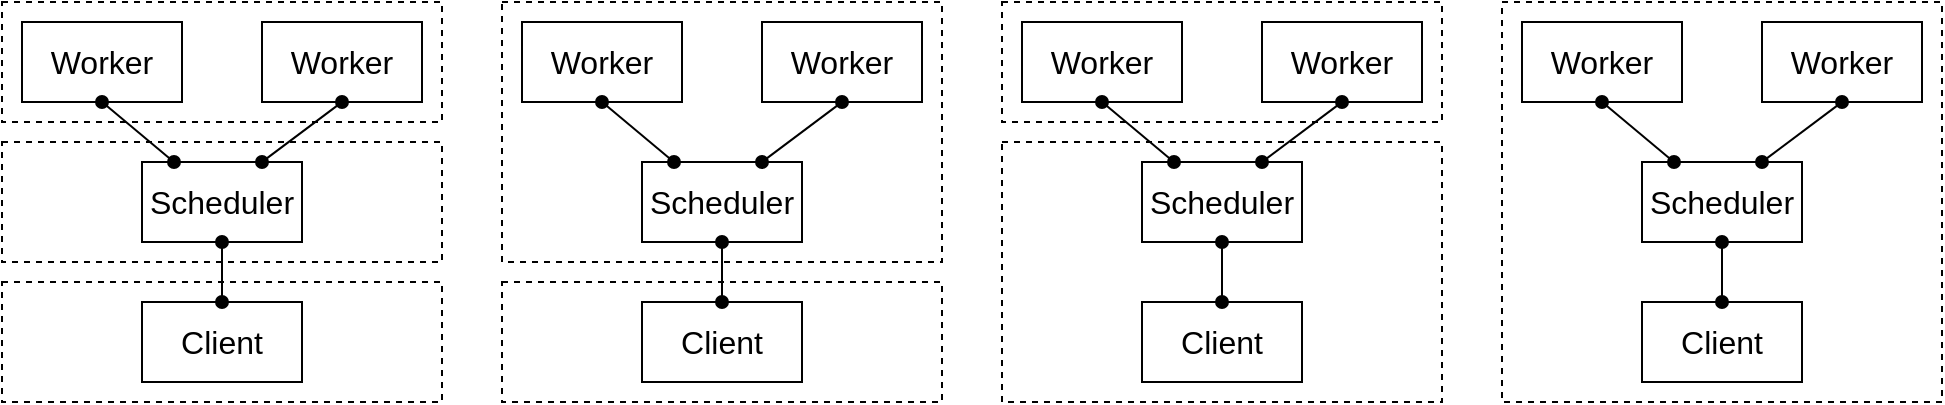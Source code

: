 <mxfile version="12.9.3" type="device"><diagram id="2iKuNupHacP3YRChCdXS" name="Page-1"><mxGraphModel dx="1086" dy="817" grid="1" gridSize="10" guides="1" tooltips="1" connect="1" arrows="1" fold="1" page="1" pageScale="1" pageWidth="1169" pageHeight="827" math="0" shadow="0"><root><mxCell id="0"/><mxCell id="1" parent="0"/><mxCell id="wKB6vQkE-dKZA_SQcEQ4-32" value="" style="rounded=0;whiteSpace=wrap;html=1;fontSize=16;fillColor=none;dashed=1;" vertex="1" parent="1"><mxGeometry x="110" y="260" width="220" height="60" as="geometry"/></mxCell><mxCell id="wKB6vQkE-dKZA_SQcEQ4-33" value="" style="rounded=0;whiteSpace=wrap;html=1;fontSize=16;fillColor=none;dashed=1;" vertex="1" parent="1"><mxGeometry x="110" y="330" width="220" height="60" as="geometry"/></mxCell><mxCell id="wKB6vQkE-dKZA_SQcEQ4-1" value="Worker" style="rounded=0;whiteSpace=wrap;html=1;fontSize=16;" vertex="1" parent="1"><mxGeometry x="120" y="200" width="80" height="40" as="geometry"/></mxCell><mxCell id="wKB6vQkE-dKZA_SQcEQ4-3" value="Worker" style="rounded=0;whiteSpace=wrap;html=1;fontSize=16;" vertex="1" parent="1"><mxGeometry x="240" y="200" width="80" height="40" as="geometry"/></mxCell><mxCell id="wKB6vQkE-dKZA_SQcEQ4-4" value="Scheduler" style="rounded=0;whiteSpace=wrap;html=1;fontSize=16;" vertex="1" parent="1"><mxGeometry x="180" y="270" width="80" height="40" as="geometry"/></mxCell><mxCell id="wKB6vQkE-dKZA_SQcEQ4-5" value="Client" style="rounded=0;whiteSpace=wrap;html=1;fontSize=16;" vertex="1" parent="1"><mxGeometry x="180" y="340" width="80" height="40" as="geometry"/></mxCell><mxCell id="wKB6vQkE-dKZA_SQcEQ4-18" value="" style="endArrow=oval;html=1;fontSize=16;exitX=0.5;exitY=0;exitDx=0;exitDy=0;entryX=0.5;entryY=1;entryDx=0;entryDy=0;endFill=1;startArrow=oval;startFill=1;" edge="1" parent="1" source="wKB6vQkE-dKZA_SQcEQ4-5" target="wKB6vQkE-dKZA_SQcEQ4-4"><mxGeometry width="50" height="50" relative="1" as="geometry"><mxPoint x="480" y="440" as="sourcePoint"/><mxPoint x="530" y="390" as="targetPoint"/></mxGeometry></mxCell><mxCell id="wKB6vQkE-dKZA_SQcEQ4-21" value="" style="endArrow=oval;html=1;fontSize=16;entryX=0.5;entryY=1;entryDx=0;entryDy=0;endFill=1;startArrow=oval;startFill=1;" edge="1" parent="1" source="wKB6vQkE-dKZA_SQcEQ4-4" target="wKB6vQkE-dKZA_SQcEQ4-1"><mxGeometry width="50" height="50" relative="1" as="geometry"><mxPoint x="230" y="450" as="sourcePoint"/><mxPoint x="230" y="370" as="targetPoint"/></mxGeometry></mxCell><mxCell id="wKB6vQkE-dKZA_SQcEQ4-24" value="" style="endArrow=oval;html=1;fontSize=16;entryX=0.5;entryY=1;entryDx=0;entryDy=0;endFill=1;startArrow=oval;startFill=1;exitX=0.75;exitY=0;exitDx=0;exitDy=0;" edge="1" parent="1" source="wKB6vQkE-dKZA_SQcEQ4-4" target="wKB6vQkE-dKZA_SQcEQ4-3"><mxGeometry width="50" height="50" relative="1" as="geometry"><mxPoint x="210" y="330" as="sourcePoint"/><mxPoint x="130" y="250" as="targetPoint"/></mxGeometry></mxCell><mxCell id="wKB6vQkE-dKZA_SQcEQ4-34" value="" style="rounded=0;whiteSpace=wrap;html=1;fontSize=16;fillColor=none;dashed=1;" vertex="1" parent="1"><mxGeometry x="110" y="190" width="220" height="60" as="geometry"/></mxCell><mxCell id="wKB6vQkE-dKZA_SQcEQ4-65" value="" style="rounded=0;whiteSpace=wrap;html=1;fontSize=16;fillColor=none;dashed=1;" vertex="1" parent="1"><mxGeometry x="360" y="190" width="220" height="130" as="geometry"/></mxCell><mxCell id="wKB6vQkE-dKZA_SQcEQ4-66" value="" style="rounded=0;whiteSpace=wrap;html=1;fontSize=16;fillColor=none;dashed=1;" vertex="1" parent="1"><mxGeometry x="360" y="330" width="220" height="60" as="geometry"/></mxCell><mxCell id="wKB6vQkE-dKZA_SQcEQ4-67" value="Worker" style="rounded=0;whiteSpace=wrap;html=1;fontSize=16;" vertex="1" parent="1"><mxGeometry x="370" y="200" width="80" height="40" as="geometry"/></mxCell><mxCell id="wKB6vQkE-dKZA_SQcEQ4-68" value="Worker" style="rounded=0;whiteSpace=wrap;html=1;fontSize=16;" vertex="1" parent="1"><mxGeometry x="490" y="200" width="80" height="40" as="geometry"/></mxCell><mxCell id="wKB6vQkE-dKZA_SQcEQ4-69" value="Scheduler" style="rounded=0;whiteSpace=wrap;html=1;fontSize=16;" vertex="1" parent="1"><mxGeometry x="430" y="270" width="80" height="40" as="geometry"/></mxCell><mxCell id="wKB6vQkE-dKZA_SQcEQ4-70" value="Client" style="rounded=0;whiteSpace=wrap;html=1;fontSize=16;" vertex="1" parent="1"><mxGeometry x="430" y="340" width="80" height="40" as="geometry"/></mxCell><mxCell id="wKB6vQkE-dKZA_SQcEQ4-71" value="" style="endArrow=oval;html=1;fontSize=16;exitX=0.5;exitY=0;exitDx=0;exitDy=0;entryX=0.5;entryY=1;entryDx=0;entryDy=0;endFill=1;startArrow=oval;startFill=1;" edge="1" source="wKB6vQkE-dKZA_SQcEQ4-70" target="wKB6vQkE-dKZA_SQcEQ4-69" parent="1"><mxGeometry width="50" height="50" relative="1" as="geometry"><mxPoint x="730" y="440" as="sourcePoint"/><mxPoint x="780" y="390" as="targetPoint"/></mxGeometry></mxCell><mxCell id="wKB6vQkE-dKZA_SQcEQ4-72" value="" style="endArrow=oval;html=1;fontSize=16;entryX=0.5;entryY=1;entryDx=0;entryDy=0;endFill=1;startArrow=oval;startFill=1;" edge="1" source="wKB6vQkE-dKZA_SQcEQ4-69" target="wKB6vQkE-dKZA_SQcEQ4-67" parent="1"><mxGeometry width="50" height="50" relative="1" as="geometry"><mxPoint x="480" y="450" as="sourcePoint"/><mxPoint x="480" y="370" as="targetPoint"/></mxGeometry></mxCell><mxCell id="wKB6vQkE-dKZA_SQcEQ4-73" value="" style="endArrow=oval;html=1;fontSize=16;entryX=0.5;entryY=1;entryDx=0;entryDy=0;endFill=1;startArrow=oval;startFill=1;exitX=0.75;exitY=0;exitDx=0;exitDy=0;" edge="1" source="wKB6vQkE-dKZA_SQcEQ4-69" target="wKB6vQkE-dKZA_SQcEQ4-68" parent="1"><mxGeometry width="50" height="50" relative="1" as="geometry"><mxPoint x="460" y="330" as="sourcePoint"/><mxPoint x="380" y="250" as="targetPoint"/></mxGeometry></mxCell><mxCell id="wKB6vQkE-dKZA_SQcEQ4-75" value="" style="rounded=0;whiteSpace=wrap;html=1;fontSize=16;fillColor=none;dashed=1;" vertex="1" parent="1"><mxGeometry x="610" y="260" width="220" height="130" as="geometry"/></mxCell><mxCell id="wKB6vQkE-dKZA_SQcEQ4-77" value="Worker" style="rounded=0;whiteSpace=wrap;html=1;fontSize=16;" vertex="1" parent="1"><mxGeometry x="620" y="200" width="80" height="40" as="geometry"/></mxCell><mxCell id="wKB6vQkE-dKZA_SQcEQ4-78" value="Worker" style="rounded=0;whiteSpace=wrap;html=1;fontSize=16;" vertex="1" parent="1"><mxGeometry x="740" y="200" width="80" height="40" as="geometry"/></mxCell><mxCell id="wKB6vQkE-dKZA_SQcEQ4-79" value="Scheduler" style="rounded=0;whiteSpace=wrap;html=1;fontSize=16;" vertex="1" parent="1"><mxGeometry x="680" y="270" width="80" height="40" as="geometry"/></mxCell><mxCell id="wKB6vQkE-dKZA_SQcEQ4-80" value="Client" style="rounded=0;whiteSpace=wrap;html=1;fontSize=16;" vertex="1" parent="1"><mxGeometry x="680" y="340" width="80" height="40" as="geometry"/></mxCell><mxCell id="wKB6vQkE-dKZA_SQcEQ4-81" value="" style="endArrow=oval;html=1;fontSize=16;exitX=0.5;exitY=0;exitDx=0;exitDy=0;entryX=0.5;entryY=1;entryDx=0;entryDy=0;endFill=1;startArrow=oval;startFill=1;" edge="1" source="wKB6vQkE-dKZA_SQcEQ4-80" target="wKB6vQkE-dKZA_SQcEQ4-79" parent="1"><mxGeometry width="50" height="50" relative="1" as="geometry"><mxPoint x="980" y="440" as="sourcePoint"/><mxPoint x="1030" y="390" as="targetPoint"/></mxGeometry></mxCell><mxCell id="wKB6vQkE-dKZA_SQcEQ4-82" value="" style="endArrow=oval;html=1;fontSize=16;entryX=0.5;entryY=1;entryDx=0;entryDy=0;endFill=1;startArrow=oval;startFill=1;" edge="1" source="wKB6vQkE-dKZA_SQcEQ4-79" target="wKB6vQkE-dKZA_SQcEQ4-77" parent="1"><mxGeometry width="50" height="50" relative="1" as="geometry"><mxPoint x="730" y="450" as="sourcePoint"/><mxPoint x="730" y="370" as="targetPoint"/></mxGeometry></mxCell><mxCell id="wKB6vQkE-dKZA_SQcEQ4-83" value="" style="endArrow=oval;html=1;fontSize=16;entryX=0.5;entryY=1;entryDx=0;entryDy=0;endFill=1;startArrow=oval;startFill=1;exitX=0.75;exitY=0;exitDx=0;exitDy=0;" edge="1" source="wKB6vQkE-dKZA_SQcEQ4-79" target="wKB6vQkE-dKZA_SQcEQ4-78" parent="1"><mxGeometry width="50" height="50" relative="1" as="geometry"><mxPoint x="710" y="330" as="sourcePoint"/><mxPoint x="630" y="250" as="targetPoint"/></mxGeometry></mxCell><mxCell id="wKB6vQkE-dKZA_SQcEQ4-84" value="" style="rounded=0;whiteSpace=wrap;html=1;fontSize=16;fillColor=none;dashed=1;" vertex="1" parent="1"><mxGeometry x="610" y="190" width="220" height="60" as="geometry"/></mxCell><mxCell id="wKB6vQkE-dKZA_SQcEQ4-87" value="Worker" style="rounded=0;whiteSpace=wrap;html=1;fontSize=16;" vertex="1" parent="1"><mxGeometry x="870" y="200" width="80" height="40" as="geometry"/></mxCell><mxCell id="wKB6vQkE-dKZA_SQcEQ4-88" value="Worker" style="rounded=0;whiteSpace=wrap;html=1;fontSize=16;" vertex="1" parent="1"><mxGeometry x="990" y="200" width="80" height="40" as="geometry"/></mxCell><mxCell id="wKB6vQkE-dKZA_SQcEQ4-89" value="Scheduler" style="rounded=0;whiteSpace=wrap;html=1;fontSize=16;" vertex="1" parent="1"><mxGeometry x="930" y="270" width="80" height="40" as="geometry"/></mxCell><mxCell id="wKB6vQkE-dKZA_SQcEQ4-90" value="Client" style="rounded=0;whiteSpace=wrap;html=1;fontSize=16;" vertex="1" parent="1"><mxGeometry x="930" y="340" width="80" height="40" as="geometry"/></mxCell><mxCell id="wKB6vQkE-dKZA_SQcEQ4-91" value="" style="endArrow=oval;html=1;fontSize=16;exitX=0.5;exitY=0;exitDx=0;exitDy=0;entryX=0.5;entryY=1;entryDx=0;entryDy=0;endFill=1;startArrow=oval;startFill=1;" edge="1" source="wKB6vQkE-dKZA_SQcEQ4-90" target="wKB6vQkE-dKZA_SQcEQ4-89" parent="1"><mxGeometry width="50" height="50" relative="1" as="geometry"><mxPoint x="1230" y="440" as="sourcePoint"/><mxPoint x="1280" y="390" as="targetPoint"/></mxGeometry></mxCell><mxCell id="wKB6vQkE-dKZA_SQcEQ4-92" value="" style="endArrow=oval;html=1;fontSize=16;entryX=0.5;entryY=1;entryDx=0;entryDy=0;endFill=1;startArrow=oval;startFill=1;" edge="1" source="wKB6vQkE-dKZA_SQcEQ4-89" target="wKB6vQkE-dKZA_SQcEQ4-87" parent="1"><mxGeometry width="50" height="50" relative="1" as="geometry"><mxPoint x="980" y="450" as="sourcePoint"/><mxPoint x="980" y="370" as="targetPoint"/></mxGeometry></mxCell><mxCell id="wKB6vQkE-dKZA_SQcEQ4-93" value="" style="endArrow=oval;html=1;fontSize=16;entryX=0.5;entryY=1;entryDx=0;entryDy=0;endFill=1;startArrow=oval;startFill=1;exitX=0.75;exitY=0;exitDx=0;exitDy=0;" edge="1" source="wKB6vQkE-dKZA_SQcEQ4-89" target="wKB6vQkE-dKZA_SQcEQ4-88" parent="1"><mxGeometry width="50" height="50" relative="1" as="geometry"><mxPoint x="960" y="330" as="sourcePoint"/><mxPoint x="880" y="250" as="targetPoint"/></mxGeometry></mxCell><mxCell id="wKB6vQkE-dKZA_SQcEQ4-94" value="" style="rounded=0;whiteSpace=wrap;html=1;fontSize=16;fillColor=none;dashed=1;" vertex="1" parent="1"><mxGeometry x="860" y="190" width="220" height="200" as="geometry"/></mxCell></root></mxGraphModel></diagram></mxfile>